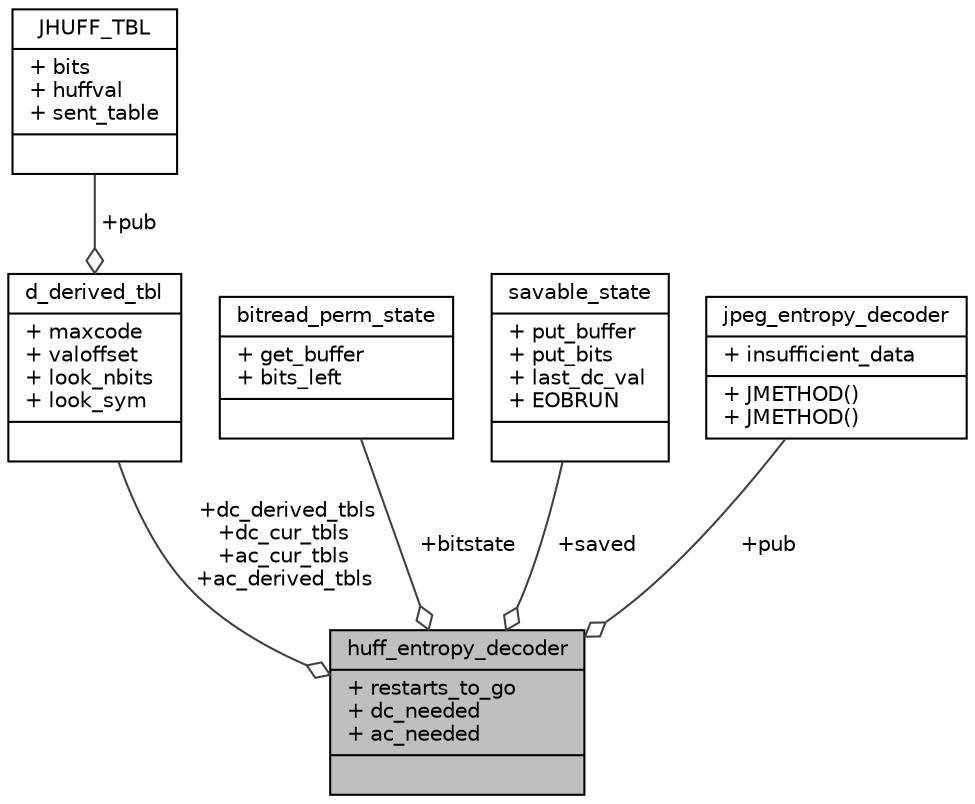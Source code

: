digraph "huff_entropy_decoder"
{
 // INTERACTIVE_SVG=YES
  edge [fontname="Helvetica",fontsize="10",labelfontname="Helvetica",labelfontsize="10"];
  node [fontname="Helvetica",fontsize="10",shape=record];
  Node1 [label="{huff_entropy_decoder\n|+ restarts_to_go\l+ dc_needed\l+ ac_needed\l|}",height=0.2,width=0.4,color="black", fillcolor="grey75", style="filled", fontcolor="black"];
  Node2 -> Node1 [color="grey25",fontsize="10",style="solid",label=" +dc_derived_tbls\n+dc_cur_tbls\n+ac_cur_tbls\n+ac_derived_tbls" ,arrowhead="odiamond",fontname="Helvetica"];
  Node2 [label="{d_derived_tbl\n|+ maxcode\l+ valoffset\l+ look_nbits\l+ look_sym\l|}",height=0.2,width=0.4,color="black", fillcolor="white", style="filled",URL="$structd__derived__tbl.html"];
  Node3 -> Node2 [color="grey25",fontsize="10",style="solid",label=" +pub" ,arrowhead="odiamond",fontname="Helvetica"];
  Node3 [label="{JHUFF_TBL\n|+ bits\l+ huffval\l+ sent_table\l|}",height=0.2,width=0.4,color="black", fillcolor="white", style="filled",URL="$struct_j_h_u_f_f___t_b_l.html"];
  Node4 -> Node1 [color="grey25",fontsize="10",style="solid",label=" +bitstate" ,arrowhead="odiamond",fontname="Helvetica"];
  Node4 [label="{bitread_perm_state\n|+ get_buffer\l+ bits_left\l|}",height=0.2,width=0.4,color="black", fillcolor="white", style="filled",URL="$structbitread__perm__state.html"];
  Node5 -> Node1 [color="grey25",fontsize="10",style="solid",label=" +saved" ,arrowhead="odiamond",fontname="Helvetica"];
  Node5 [label="{savable_state\n|+ put_buffer\l+ put_bits\l+ last_dc_val\l+ EOBRUN\l|}",height=0.2,width=0.4,color="black", fillcolor="white", style="filled",URL="$structsavable__state.html"];
  Node6 -> Node1 [color="grey25",fontsize="10",style="solid",label=" +pub" ,arrowhead="odiamond",fontname="Helvetica"];
  Node6 [label="{jpeg_entropy_decoder\n|+ insufficient_data\l|+ JMETHOD()\l+ JMETHOD()\l}",height=0.2,width=0.4,color="black", fillcolor="white", style="filled",URL="$structjpeg__entropy__decoder.html"];
}
